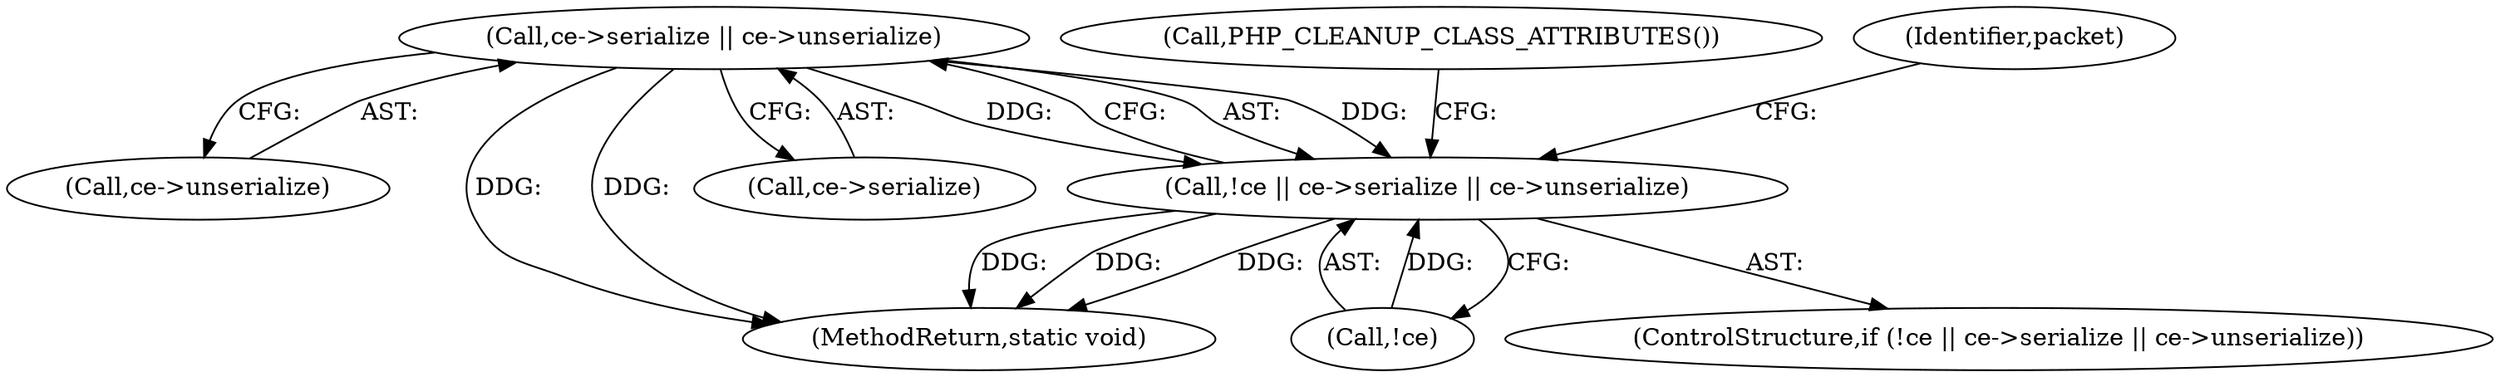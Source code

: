 digraph "0_php-src_6045de69c7dedcba3eadf7c4bba424b19c81d00d_1@pointer" {
"1000131" [label="(Call,ce->serialize || ce->unserialize)"];
"1000128" [label="(Call,!ce || ce->serialize || ce->unserialize)"];
"1000127" [label="(ControlStructure,if (!ce || ce->serialize || ce->unserialize))"];
"1000128" [label="(Call,!ce || ce->serialize || ce->unserialize)"];
"1000139" [label="(Call,PHP_CLEANUP_CLASS_ATTRIBUTES())"];
"1000135" [label="(Call,ce->unserialize)"];
"1000129" [label="(Call,!ce)"];
"1000131" [label="(Call,ce->serialize || ce->unserialize)"];
"1000145" [label="(Identifier,packet)"];
"1000325" [label="(MethodReturn,static void)"];
"1000132" [label="(Call,ce->serialize)"];
"1000131" -> "1000128"  [label="AST: "];
"1000131" -> "1000132"  [label="CFG: "];
"1000131" -> "1000135"  [label="CFG: "];
"1000132" -> "1000131"  [label="AST: "];
"1000135" -> "1000131"  [label="AST: "];
"1000128" -> "1000131"  [label="CFG: "];
"1000131" -> "1000325"  [label="DDG: "];
"1000131" -> "1000325"  [label="DDG: "];
"1000131" -> "1000128"  [label="DDG: "];
"1000131" -> "1000128"  [label="DDG: "];
"1000128" -> "1000127"  [label="AST: "];
"1000128" -> "1000129"  [label="CFG: "];
"1000129" -> "1000128"  [label="AST: "];
"1000139" -> "1000128"  [label="CFG: "];
"1000145" -> "1000128"  [label="CFG: "];
"1000128" -> "1000325"  [label="DDG: "];
"1000128" -> "1000325"  [label="DDG: "];
"1000128" -> "1000325"  [label="DDG: "];
"1000129" -> "1000128"  [label="DDG: "];
}
